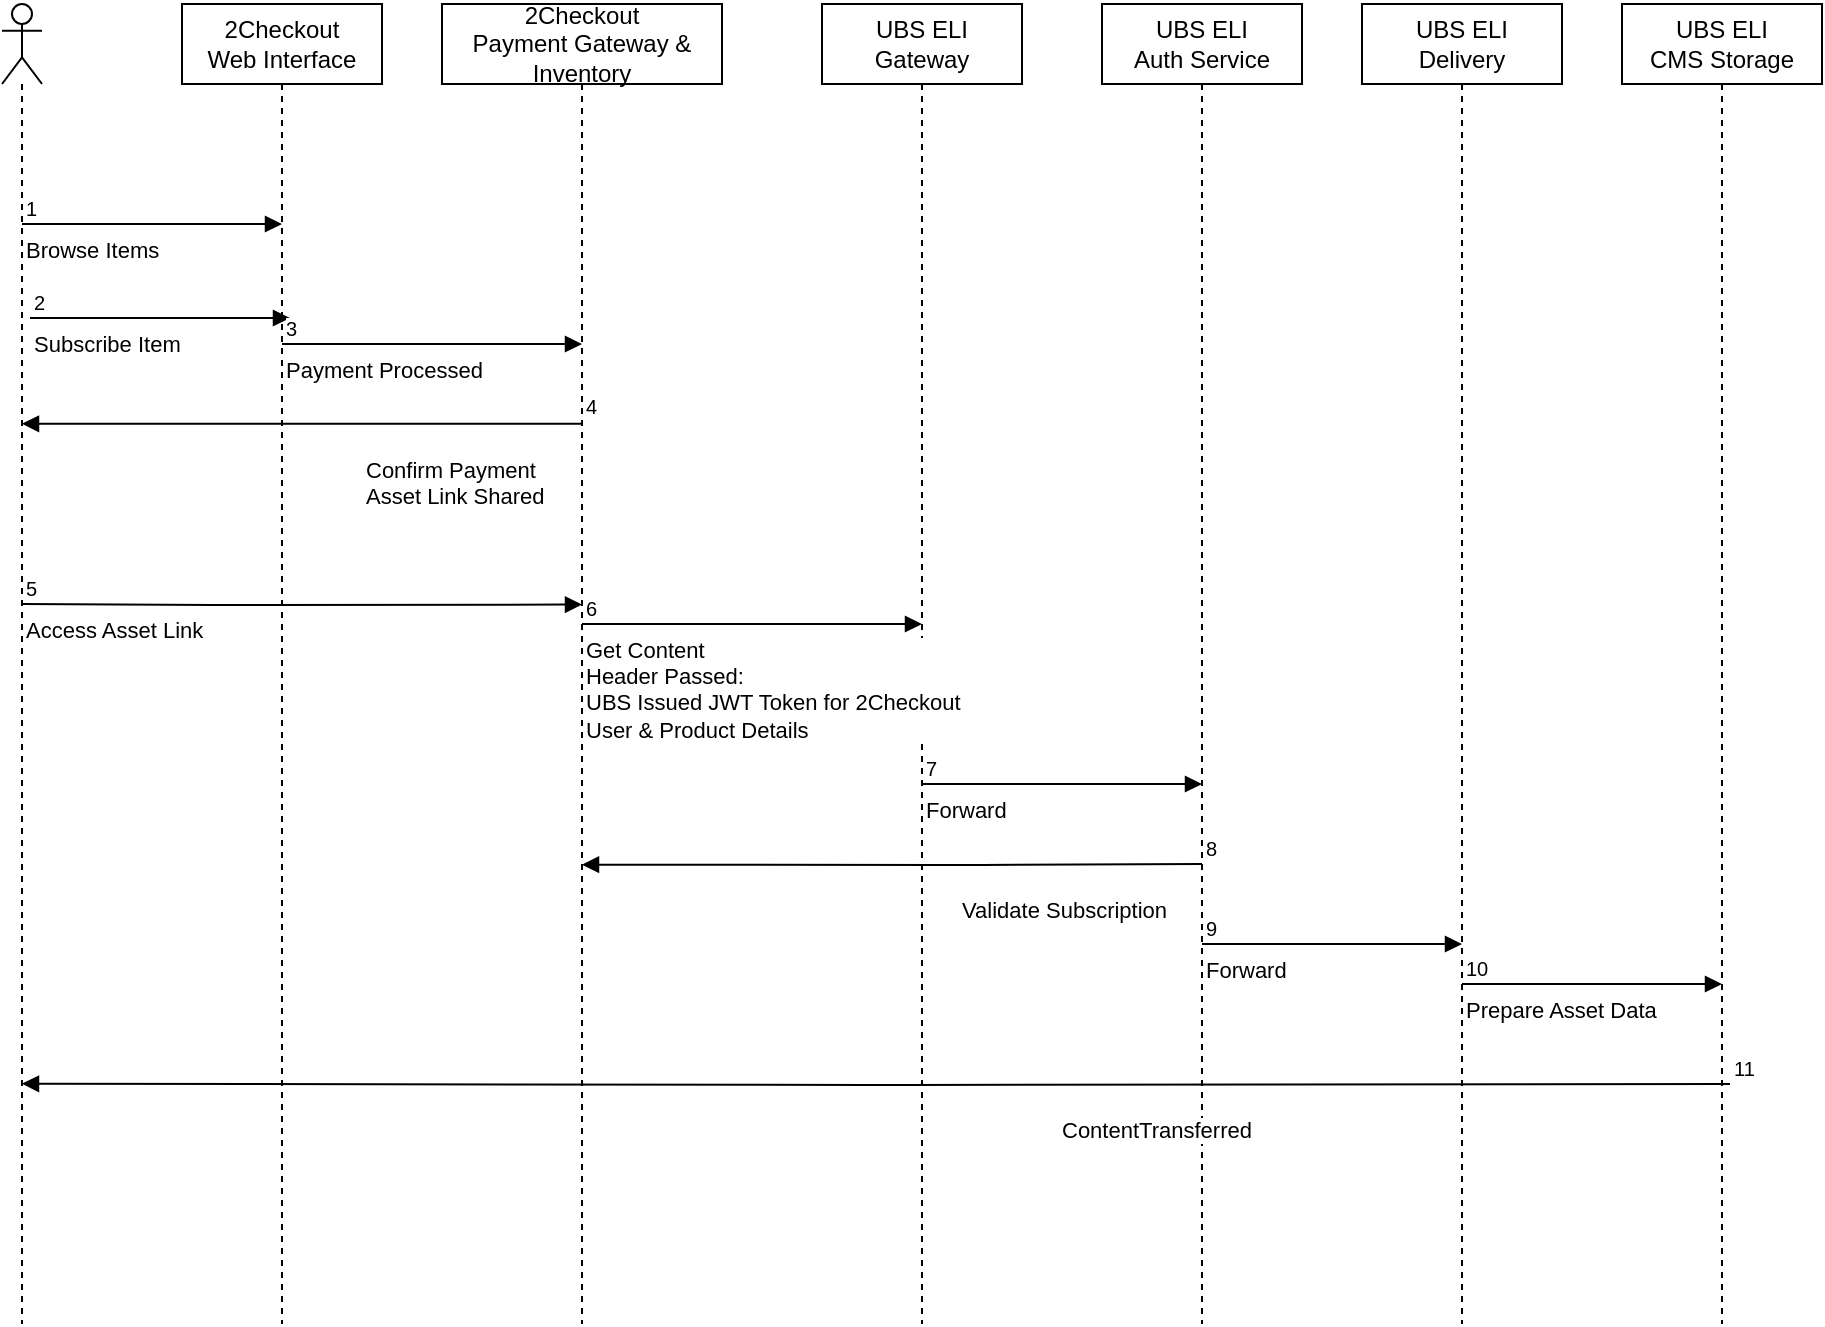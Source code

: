 <mxfile version="12.2.9" type="github" pages="1">
  <diagram id="OovXbAttzoKE74CgM4Tu" name="Page-1">
    <mxGraphModel dx="1422" dy="794" grid="1" gridSize="10" guides="1" tooltips="1" connect="1" arrows="1" fold="1" page="1" pageScale="1" pageWidth="1100" pageHeight="1700" math="0" shadow="0">
      <root>
        <mxCell id="0"/>
        <mxCell id="1" parent="0"/>
        <mxCell id="bLx-AzXkPhaiwz4-D9sa-4" value="" style="shape=umlLifeline;participant=umlActor;perimeter=lifelinePerimeter;whiteSpace=wrap;html=1;container=1;collapsible=0;recursiveResize=0;verticalAlign=top;spacingTop=36;labelBackgroundColor=#ffffff;outlineConnect=0;" parent="1" vertex="1">
          <mxGeometry x="30" y="60" width="20" height="660" as="geometry"/>
        </mxCell>
        <mxCell id="bLx-AzXkPhaiwz4-D9sa-15" value="Browse Items" style="endArrow=block;endFill=1;html=1;edgeStyle=orthogonalEdgeStyle;align=left;verticalAlign=top;" parent="bLx-AzXkPhaiwz4-D9sa-4" edge="1">
          <mxGeometry x="-1" relative="1" as="geometry">
            <mxPoint x="10" y="110" as="sourcePoint"/>
            <mxPoint x="140" y="110" as="targetPoint"/>
          </mxGeometry>
        </mxCell>
        <mxCell id="bLx-AzXkPhaiwz4-D9sa-16" value="1" style="resizable=0;html=1;align=left;verticalAlign=bottom;labelBackgroundColor=#ffffff;fontSize=10;" parent="bLx-AzXkPhaiwz4-D9sa-15" connectable="0" vertex="1">
          <mxGeometry x="-1" relative="1" as="geometry"/>
        </mxCell>
        <mxCell id="bLx-AzXkPhaiwz4-D9sa-5" value="2Checkout&lt;br&gt;Web Interface" style="shape=umlLifeline;perimeter=lifelinePerimeter;whiteSpace=wrap;html=1;container=1;collapsible=0;recursiveResize=0;outlineConnect=0;" parent="1" vertex="1">
          <mxGeometry x="120" y="60" width="100" height="660" as="geometry"/>
        </mxCell>
        <mxCell id="bLx-AzXkPhaiwz4-D9sa-6" value="2Checkout&lt;br&gt;Payment Gateway &amp;amp; Inventory" style="shape=umlLifeline;perimeter=lifelinePerimeter;whiteSpace=wrap;html=1;container=1;collapsible=0;recursiveResize=0;outlineConnect=0;" parent="1" vertex="1">
          <mxGeometry x="250" y="60" width="140" height="660" as="geometry"/>
        </mxCell>
        <mxCell id="bLx-AzXkPhaiwz4-D9sa-7" value="UBS ELI&lt;br&gt;Gateway" style="shape=umlLifeline;perimeter=lifelinePerimeter;whiteSpace=wrap;html=1;container=1;collapsible=0;recursiveResize=0;outlineConnect=0;" parent="1" vertex="1">
          <mxGeometry x="440" y="60" width="100" height="660" as="geometry"/>
        </mxCell>
        <mxCell id="bLx-AzXkPhaiwz4-D9sa-8" value="UBS ELI&lt;br&gt;Auth Service" style="shape=umlLifeline;perimeter=lifelinePerimeter;whiteSpace=wrap;html=1;container=1;collapsible=0;recursiveResize=0;outlineConnect=0;" parent="1" vertex="1">
          <mxGeometry x="580" y="60" width="100" height="660" as="geometry"/>
        </mxCell>
        <mxCell id="bLx-AzXkPhaiwz4-D9sa-9" value="UBS ELI&lt;br&gt;Delivery" style="shape=umlLifeline;perimeter=lifelinePerimeter;whiteSpace=wrap;html=1;container=1;collapsible=0;recursiveResize=0;outlineConnect=0;" parent="1" vertex="1">
          <mxGeometry x="710" y="60" width="100" height="660" as="geometry"/>
        </mxCell>
        <mxCell id="bLx-AzXkPhaiwz4-D9sa-10" value="UBS ELI&lt;br&gt;CMS Storage" style="shape=umlLifeline;perimeter=lifelinePerimeter;whiteSpace=wrap;html=1;container=1;collapsible=0;recursiveResize=0;outlineConnect=0;" parent="1" vertex="1">
          <mxGeometry x="840" y="60" width="100" height="660" as="geometry"/>
        </mxCell>
        <mxCell id="bLx-AzXkPhaiwz4-D9sa-17" value="Subscribe Item" style="endArrow=block;endFill=1;html=1;edgeStyle=orthogonalEdgeStyle;align=left;verticalAlign=top;" parent="1" edge="1">
          <mxGeometry x="-1" relative="1" as="geometry">
            <mxPoint x="44" y="217" as="sourcePoint"/>
            <mxPoint x="174" y="217" as="targetPoint"/>
          </mxGeometry>
        </mxCell>
        <mxCell id="bLx-AzXkPhaiwz4-D9sa-18" value="2" style="resizable=0;html=1;align=left;verticalAlign=bottom;labelBackgroundColor=#ffffff;fontSize=10;" parent="bLx-AzXkPhaiwz4-D9sa-17" connectable="0" vertex="1">
          <mxGeometry x="-1" relative="1" as="geometry"/>
        </mxCell>
        <mxCell id="bLx-AzXkPhaiwz4-D9sa-19" value="Payment Processed" style="endArrow=block;endFill=1;html=1;edgeStyle=orthogonalEdgeStyle;align=left;verticalAlign=top;" parent="1" edge="1">
          <mxGeometry x="-1" relative="1" as="geometry">
            <mxPoint x="170" y="230" as="sourcePoint"/>
            <mxPoint x="320" y="230" as="targetPoint"/>
          </mxGeometry>
        </mxCell>
        <mxCell id="bLx-AzXkPhaiwz4-D9sa-20" value="3" style="resizable=0;html=1;align=left;verticalAlign=bottom;labelBackgroundColor=#ffffff;fontSize=10;" parent="bLx-AzXkPhaiwz4-D9sa-19" connectable="0" vertex="1">
          <mxGeometry x="-1" relative="1" as="geometry"/>
        </mxCell>
        <mxCell id="bLx-AzXkPhaiwz4-D9sa-21" value="Confirm Payment&lt;br&gt;Asset Link Shared" style="endArrow=block;endFill=1;html=1;edgeStyle=orthogonalEdgeStyle;align=left;verticalAlign=top;exitX=0.5;exitY=0.318;exitDx=0;exitDy=0;exitPerimeter=0;entryX=0.5;entryY=0.318;entryDx=0;entryDy=0;entryPerimeter=0;" parent="1" source="bLx-AzXkPhaiwz4-D9sa-6" target="bLx-AzXkPhaiwz4-D9sa-4" edge="1">
          <mxGeometry x="-0.214" y="10" relative="1" as="geometry">
            <mxPoint x="180" y="240" as="sourcePoint"/>
            <mxPoint x="70" y="310" as="targetPoint"/>
            <mxPoint as="offset"/>
          </mxGeometry>
        </mxCell>
        <mxCell id="bLx-AzXkPhaiwz4-D9sa-22" value="4" style="resizable=0;html=1;align=left;verticalAlign=bottom;labelBackgroundColor=#ffffff;fontSize=10;" parent="bLx-AzXkPhaiwz4-D9sa-21" connectable="0" vertex="1">
          <mxGeometry x="-1" relative="1" as="geometry"/>
        </mxCell>
        <mxCell id="bLx-AzXkPhaiwz4-D9sa-23" value="Access Asset Link" style="endArrow=block;endFill=1;html=1;edgeStyle=orthogonalEdgeStyle;align=left;verticalAlign=top;entryX=0.5;entryY=0.455;entryDx=0;entryDy=0;entryPerimeter=0;" parent="1" target="bLx-AzXkPhaiwz4-D9sa-6" edge="1">
          <mxGeometry x="-1" relative="1" as="geometry">
            <mxPoint x="40" y="360" as="sourcePoint"/>
            <mxPoint x="170" y="360" as="targetPoint"/>
          </mxGeometry>
        </mxCell>
        <mxCell id="bLx-AzXkPhaiwz4-D9sa-24" value="5" style="resizable=0;html=1;align=left;verticalAlign=bottom;labelBackgroundColor=#ffffff;fontSize=10;" parent="bLx-AzXkPhaiwz4-D9sa-23" connectable="0" vertex="1">
          <mxGeometry x="-1" relative="1" as="geometry"/>
        </mxCell>
        <mxCell id="bLx-AzXkPhaiwz4-D9sa-25" value="Get Content&lt;br&gt;Header Passed:&lt;br&gt;UBS Issued JWT Token for 2Checkout&lt;br&gt;User &amp;amp; Product Details" style="endArrow=block;endFill=1;html=1;edgeStyle=orthogonalEdgeStyle;align=left;verticalAlign=top;" parent="1" edge="1">
          <mxGeometry x="-1" relative="1" as="geometry">
            <mxPoint x="320" y="370" as="sourcePoint"/>
            <mxPoint x="490" y="370" as="targetPoint"/>
          </mxGeometry>
        </mxCell>
        <mxCell id="bLx-AzXkPhaiwz4-D9sa-26" value="6" style="resizable=0;html=1;align=left;verticalAlign=bottom;labelBackgroundColor=#ffffff;fontSize=10;" parent="bLx-AzXkPhaiwz4-D9sa-25" connectable="0" vertex="1">
          <mxGeometry x="-1" relative="1" as="geometry"/>
        </mxCell>
        <mxCell id="bLx-AzXkPhaiwz4-D9sa-27" value="Forward" style="endArrow=block;endFill=1;html=1;edgeStyle=orthogonalEdgeStyle;align=left;verticalAlign=top;" parent="1" edge="1">
          <mxGeometry x="-1" relative="1" as="geometry">
            <mxPoint x="490" y="450" as="sourcePoint"/>
            <mxPoint x="630" y="450" as="targetPoint"/>
          </mxGeometry>
        </mxCell>
        <mxCell id="bLx-AzXkPhaiwz4-D9sa-28" value="7" style="resizable=0;html=1;align=left;verticalAlign=bottom;labelBackgroundColor=#ffffff;fontSize=10;" parent="bLx-AzXkPhaiwz4-D9sa-27" connectable="0" vertex="1">
          <mxGeometry x="-1" relative="1" as="geometry"/>
        </mxCell>
        <mxCell id="bLx-AzXkPhaiwz4-D9sa-29" value="Validate Subscription" style="endArrow=block;endFill=1;html=1;edgeStyle=orthogonalEdgeStyle;align=left;verticalAlign=top;exitX=0.5;exitY=0.318;exitDx=0;exitDy=0;exitPerimeter=0;entryX=0.5;entryY=0.652;entryDx=0;entryDy=0;entryPerimeter=0;" parent="1" target="bLx-AzXkPhaiwz4-D9sa-6" edge="1">
          <mxGeometry x="-0.214" y="10" relative="1" as="geometry">
            <mxPoint x="630" y="490" as="sourcePoint"/>
            <mxPoint x="330" y="490" as="targetPoint"/>
            <mxPoint as="offset"/>
          </mxGeometry>
        </mxCell>
        <mxCell id="bLx-AzXkPhaiwz4-D9sa-30" value="8" style="resizable=0;html=1;align=left;verticalAlign=bottom;labelBackgroundColor=#ffffff;fontSize=10;" parent="bLx-AzXkPhaiwz4-D9sa-29" connectable="0" vertex="1">
          <mxGeometry x="-1" relative="1" as="geometry"/>
        </mxCell>
        <mxCell id="bLx-AzXkPhaiwz4-D9sa-31" value="Forward" style="endArrow=block;endFill=1;html=1;edgeStyle=orthogonalEdgeStyle;align=left;verticalAlign=top;" parent="1" edge="1">
          <mxGeometry x="-1" relative="1" as="geometry">
            <mxPoint x="630" y="530" as="sourcePoint"/>
            <mxPoint x="760" y="530" as="targetPoint"/>
          </mxGeometry>
        </mxCell>
        <mxCell id="bLx-AzXkPhaiwz4-D9sa-32" value="9" style="resizable=0;html=1;align=left;verticalAlign=bottom;labelBackgroundColor=#ffffff;fontSize=10;" parent="bLx-AzXkPhaiwz4-D9sa-31" connectable="0" vertex="1">
          <mxGeometry x="-1" relative="1" as="geometry"/>
        </mxCell>
        <mxCell id="bLx-AzXkPhaiwz4-D9sa-33" value="Prepare Asset Data" style="endArrow=block;endFill=1;html=1;edgeStyle=orthogonalEdgeStyle;align=left;verticalAlign=top;" parent="1" edge="1">
          <mxGeometry x="-1" relative="1" as="geometry">
            <mxPoint x="760" y="550" as="sourcePoint"/>
            <mxPoint x="890" y="550" as="targetPoint"/>
          </mxGeometry>
        </mxCell>
        <mxCell id="bLx-AzXkPhaiwz4-D9sa-34" value="10" style="resizable=0;html=1;align=left;verticalAlign=bottom;labelBackgroundColor=#ffffff;fontSize=10;" parent="bLx-AzXkPhaiwz4-D9sa-33" connectable="0" vertex="1">
          <mxGeometry x="-1" relative="1" as="geometry"/>
        </mxCell>
        <mxCell id="bLx-AzXkPhaiwz4-D9sa-35" value="ContentTransferred" style="endArrow=block;endFill=1;html=1;edgeStyle=orthogonalEdgeStyle;align=left;verticalAlign=top;entryX=0.5;entryY=0.818;entryDx=0;entryDy=0;entryPerimeter=0;" parent="1" target="bLx-AzXkPhaiwz4-D9sa-4" edge="1">
          <mxGeometry x="-0.214" y="10" relative="1" as="geometry">
            <mxPoint x="894" y="600" as="sourcePoint"/>
            <mxPoint x="50" y="600" as="targetPoint"/>
            <mxPoint as="offset"/>
          </mxGeometry>
        </mxCell>
        <mxCell id="bLx-AzXkPhaiwz4-D9sa-36" value="11" style="resizable=0;html=1;align=left;verticalAlign=bottom;labelBackgroundColor=#ffffff;fontSize=10;" parent="bLx-AzXkPhaiwz4-D9sa-35" connectable="0" vertex="1">
          <mxGeometry x="-1" relative="1" as="geometry"/>
        </mxCell>
      </root>
    </mxGraphModel>
  </diagram>
</mxfile>
